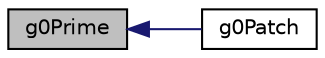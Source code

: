 digraph "g0Prime"
{
  bgcolor="transparent";
  edge [fontname="Helvetica",fontsize="10",labelfontname="Helvetica",labelfontsize="10"];
  node [fontname="Helvetica",fontsize="10",shape=record];
  rankdir="LR";
  Node1 [label="g0Prime",height=0.2,width=0.4,color="black", fillcolor="grey75", style="filled", fontcolor="black"];
  Node1 -> Node2 [dir="back",color="midnightblue",fontsize="10",style="solid",fontname="Helvetica"];
  Node2 [label="g0Patch",height=0.2,width=0.4,color="black",URL="$a00104.html#addef57d528aa0543e77a63a250498fe5",tooltip="Return the radial distribution on a patch. "];
}
